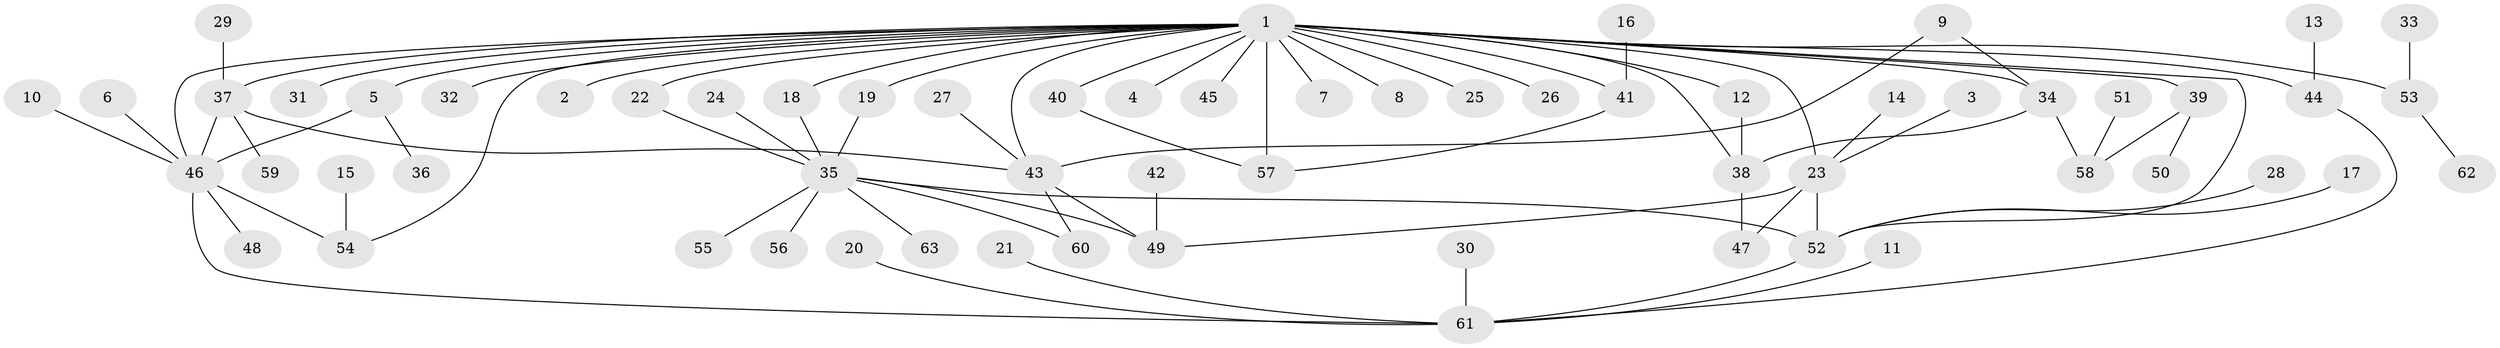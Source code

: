 // original degree distribution, {25: 0.008264462809917356, 10: 0.008264462809917356, 1: 0.5785123966942148, 6: 0.024793388429752067, 4: 0.0743801652892562, 3: 0.049586776859504134, 7: 0.008264462809917356, 8: 0.04132231404958678, 2: 0.17355371900826447, 5: 0.024793388429752067, 9: 0.008264462809917356}
// Generated by graph-tools (version 1.1) at 2025/26/03/09/25 03:26:04]
// undirected, 63 vertices, 82 edges
graph export_dot {
graph [start="1"]
  node [color=gray90,style=filled];
  1;
  2;
  3;
  4;
  5;
  6;
  7;
  8;
  9;
  10;
  11;
  12;
  13;
  14;
  15;
  16;
  17;
  18;
  19;
  20;
  21;
  22;
  23;
  24;
  25;
  26;
  27;
  28;
  29;
  30;
  31;
  32;
  33;
  34;
  35;
  36;
  37;
  38;
  39;
  40;
  41;
  42;
  43;
  44;
  45;
  46;
  47;
  48;
  49;
  50;
  51;
  52;
  53;
  54;
  55;
  56;
  57;
  58;
  59;
  60;
  61;
  62;
  63;
  1 -- 2 [weight=1.0];
  1 -- 4 [weight=1.0];
  1 -- 5 [weight=1.0];
  1 -- 7 [weight=1.0];
  1 -- 8 [weight=1.0];
  1 -- 12 [weight=1.0];
  1 -- 18 [weight=1.0];
  1 -- 19 [weight=1.0];
  1 -- 22 [weight=1.0];
  1 -- 23 [weight=1.0];
  1 -- 25 [weight=1.0];
  1 -- 26 [weight=1.0];
  1 -- 31 [weight=1.0];
  1 -- 32 [weight=1.0];
  1 -- 34 [weight=1.0];
  1 -- 37 [weight=2.0];
  1 -- 38 [weight=1.0];
  1 -- 39 [weight=1.0];
  1 -- 40 [weight=1.0];
  1 -- 41 [weight=1.0];
  1 -- 43 [weight=1.0];
  1 -- 44 [weight=2.0];
  1 -- 45 [weight=1.0];
  1 -- 46 [weight=1.0];
  1 -- 52 [weight=1.0];
  1 -- 53 [weight=1.0];
  1 -- 54 [weight=1.0];
  1 -- 57 [weight=2.0];
  3 -- 23 [weight=1.0];
  5 -- 36 [weight=1.0];
  5 -- 46 [weight=1.0];
  6 -- 46 [weight=1.0];
  9 -- 34 [weight=1.0];
  9 -- 43 [weight=1.0];
  10 -- 46 [weight=1.0];
  11 -- 61 [weight=1.0];
  12 -- 38 [weight=1.0];
  13 -- 44 [weight=1.0];
  14 -- 23 [weight=1.0];
  15 -- 54 [weight=1.0];
  16 -- 41 [weight=1.0];
  17 -- 52 [weight=1.0];
  18 -- 35 [weight=1.0];
  19 -- 35 [weight=1.0];
  20 -- 61 [weight=1.0];
  21 -- 61 [weight=1.0];
  22 -- 35 [weight=1.0];
  23 -- 47 [weight=1.0];
  23 -- 49 [weight=1.0];
  23 -- 52 [weight=1.0];
  24 -- 35 [weight=1.0];
  27 -- 43 [weight=1.0];
  28 -- 52 [weight=1.0];
  29 -- 37 [weight=1.0];
  30 -- 61 [weight=1.0];
  33 -- 53 [weight=1.0];
  34 -- 38 [weight=1.0];
  34 -- 58 [weight=1.0];
  35 -- 49 [weight=1.0];
  35 -- 52 [weight=1.0];
  35 -- 55 [weight=1.0];
  35 -- 56 [weight=1.0];
  35 -- 60 [weight=1.0];
  35 -- 63 [weight=1.0];
  37 -- 43 [weight=1.0];
  37 -- 46 [weight=2.0];
  37 -- 59 [weight=1.0];
  38 -- 47 [weight=1.0];
  39 -- 50 [weight=1.0];
  39 -- 58 [weight=1.0];
  40 -- 57 [weight=1.0];
  41 -- 57 [weight=1.0];
  42 -- 49 [weight=1.0];
  43 -- 49 [weight=1.0];
  43 -- 60 [weight=1.0];
  44 -- 61 [weight=1.0];
  46 -- 48 [weight=1.0];
  46 -- 54 [weight=1.0];
  46 -- 61 [weight=1.0];
  51 -- 58 [weight=1.0];
  52 -- 61 [weight=1.0];
  53 -- 62 [weight=1.0];
}
